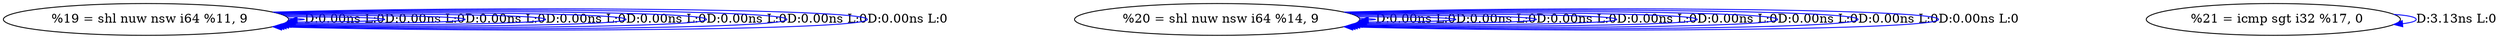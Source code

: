 digraph {
Node0x348b970[label="  %19 = shl nuw nsw i64 %11, 9"];
Node0x348b970 -> Node0x348b970[label="D:0.00ns L:0",color=blue];
Node0x348b970 -> Node0x348b970[label="D:0.00ns L:0",color=blue];
Node0x348b970 -> Node0x348b970[label="D:0.00ns L:0",color=blue];
Node0x348b970 -> Node0x348b970[label="D:0.00ns L:0",color=blue];
Node0x348b970 -> Node0x348b970[label="D:0.00ns L:0",color=blue];
Node0x348b970 -> Node0x348b970[label="D:0.00ns L:0",color=blue];
Node0x348b970 -> Node0x348b970[label="D:0.00ns L:0",color=blue];
Node0x348b970 -> Node0x348b970[label="D:0.00ns L:0",color=blue];
Node0x348ba50[label="  %20 = shl nuw nsw i64 %14, 9"];
Node0x348ba50 -> Node0x348ba50[label="D:0.00ns L:0",color=blue];
Node0x348ba50 -> Node0x348ba50[label="D:0.00ns L:0",color=blue];
Node0x348ba50 -> Node0x348ba50[label="D:0.00ns L:0",color=blue];
Node0x348ba50 -> Node0x348ba50[label="D:0.00ns L:0",color=blue];
Node0x348ba50 -> Node0x348ba50[label="D:0.00ns L:0",color=blue];
Node0x348ba50 -> Node0x348ba50[label="D:0.00ns L:0",color=blue];
Node0x348ba50 -> Node0x348ba50[label="D:0.00ns L:0",color=blue];
Node0x348ba50 -> Node0x348ba50[label="D:0.00ns L:0",color=blue];
Node0x348bb30[label="  %21 = icmp sgt i32 %17, 0"];
Node0x348bb30 -> Node0x348bb30[label="D:3.13ns L:0",color=blue];
}
